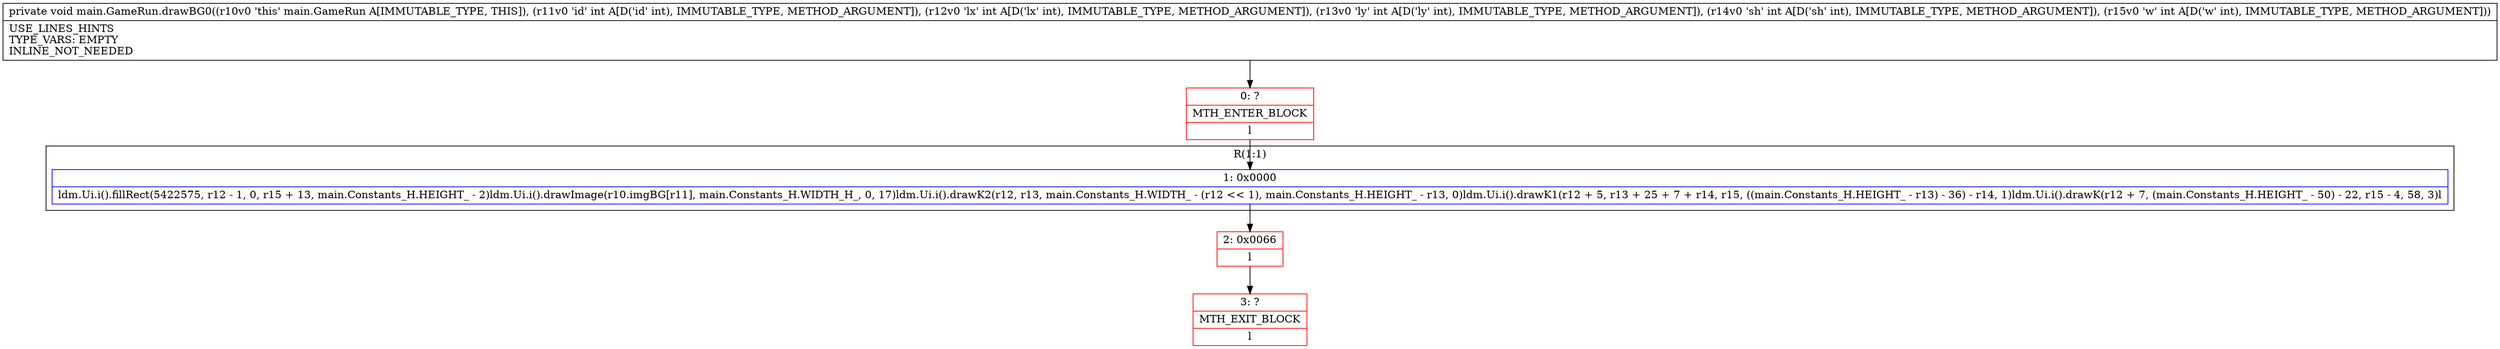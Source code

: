 digraph "CFG formain.GameRun.drawBG0(IIIII)V" {
subgraph cluster_Region_1215988647 {
label = "R(1:1)";
node [shape=record,color=blue];
Node_1 [shape=record,label="{1\:\ 0x0000|ldm.Ui.i().fillRect(5422575, r12 \- 1, 0, r15 + 13, main.Constants_H.HEIGHT_ \- 2)ldm.Ui.i().drawImage(r10.imgBG[r11], main.Constants_H.WIDTH_H_, 0, 17)ldm.Ui.i().drawK2(r12, r13, main.Constants_H.WIDTH_ \- (r12 \<\< 1), main.Constants_H.HEIGHT_ \- r13, 0)ldm.Ui.i().drawK1(r12 + 5, r13 + 25 + 7 + r14, r15, ((main.Constants_H.HEIGHT_ \- r13) \- 36) \- r14, 1)ldm.Ui.i().drawK(r12 + 7, (main.Constants_H.HEIGHT_ \- 50) \- 22, r15 \- 4, 58, 3)l}"];
}
Node_0 [shape=record,color=red,label="{0\:\ ?|MTH_ENTER_BLOCK\l|l}"];
Node_2 [shape=record,color=red,label="{2\:\ 0x0066|l}"];
Node_3 [shape=record,color=red,label="{3\:\ ?|MTH_EXIT_BLOCK\l|l}"];
MethodNode[shape=record,label="{private void main.GameRun.drawBG0((r10v0 'this' main.GameRun A[IMMUTABLE_TYPE, THIS]), (r11v0 'id' int A[D('id' int), IMMUTABLE_TYPE, METHOD_ARGUMENT]), (r12v0 'lx' int A[D('lx' int), IMMUTABLE_TYPE, METHOD_ARGUMENT]), (r13v0 'ly' int A[D('ly' int), IMMUTABLE_TYPE, METHOD_ARGUMENT]), (r14v0 'sh' int A[D('sh' int), IMMUTABLE_TYPE, METHOD_ARGUMENT]), (r15v0 'w' int A[D('w' int), IMMUTABLE_TYPE, METHOD_ARGUMENT]))  | USE_LINES_HINTS\lTYPE_VARS: EMPTY\lINLINE_NOT_NEEDED\l}"];
MethodNode -> Node_0;
Node_1 -> Node_2;
Node_0 -> Node_1;
Node_2 -> Node_3;
}

